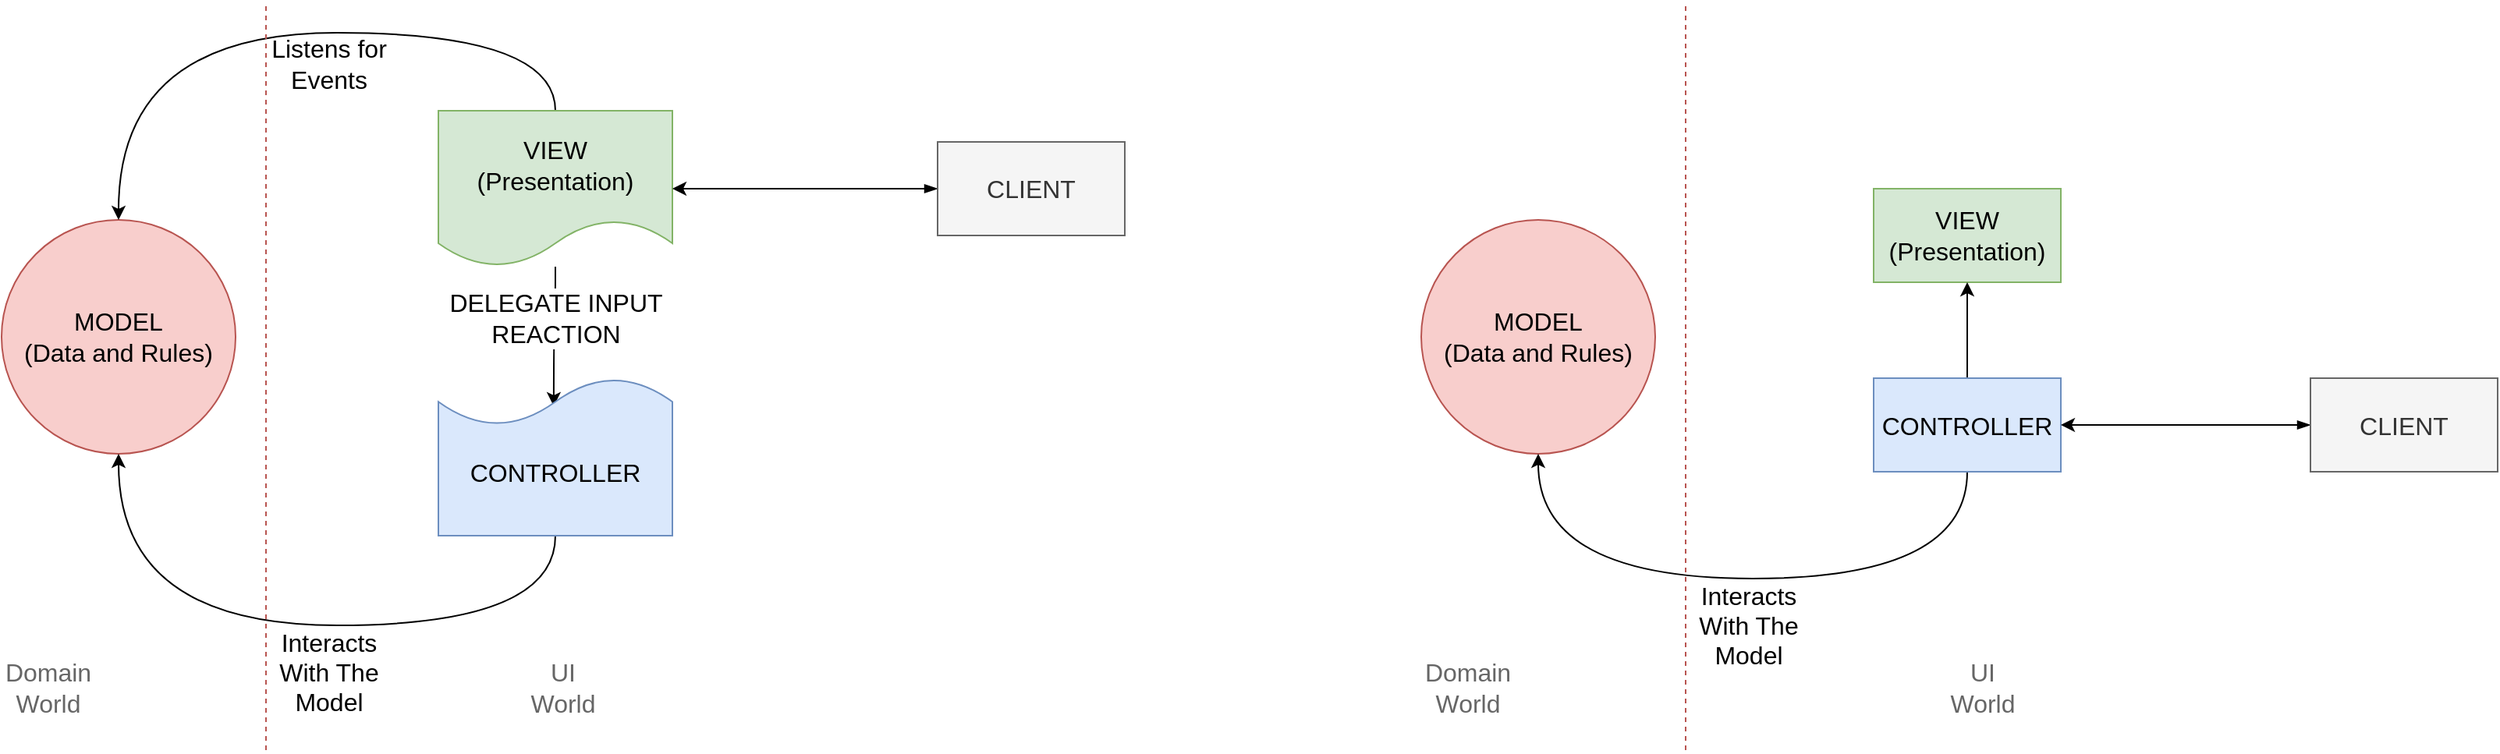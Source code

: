 <mxfile version="12.1.7" type="device" pages="1"><diagram id="UtZNriQ6EV1otuIluEWR" name="Page-1"><mxGraphModel dx="1106" dy="860" grid="1" gridSize="10" guides="1" tooltips="1" connect="1" arrows="1" fold="1" page="0" pageScale="1" pageWidth="827" pageHeight="1169" math="0" shadow="0"><root><mxCell id="0"/><mxCell id="1" parent="0"/><mxCell id="mliF60kj-M1FM0bWrc0o-1" value="MODEL&lt;br style=&quot;font-size: 16px;&quot;&gt;(Data and Rules)" style="ellipse;whiteSpace=wrap;html=1;aspect=fixed;fillColor=#f8cecc;strokeColor=#b85450;fontSize=16;" vertex="1" parent="1"><mxGeometry x="40" y="190" width="150" height="150" as="geometry"/></mxCell><mxCell id="mliF60kj-M1FM0bWrc0o-8" style="edgeStyle=orthogonalEdgeStyle;rounded=0;orthogonalLoop=1;jettySize=auto;html=1;entryX=0.5;entryY=0;entryDx=0;entryDy=0;exitX=0.5;exitY=0;exitDx=0;exitDy=0;curved=1;fontStyle=1" edge="1" parent="1" source="mliF60kj-M1FM0bWrc0o-3" target="mliF60kj-M1FM0bWrc0o-1"><mxGeometry relative="1" as="geometry"><Array as="points"><mxPoint x="395" y="70"/><mxPoint x="115" y="70"/></Array></mxGeometry></mxCell><mxCell id="mliF60kj-M1FM0bWrc0o-39" style="edgeStyle=orthogonalEdgeStyle;curved=1;rounded=0;orthogonalLoop=1;jettySize=auto;html=1;entryX=0.507;entryY=0.822;entryDx=0;entryDy=0;entryPerimeter=0;fontSize=16;fontColor=#CC0000;" edge="1" parent="1" source="mliF60kj-M1FM0bWrc0o-3" target="mliF60kj-M1FM0bWrc0o-4"><mxGeometry relative="1" as="geometry"/></mxCell><mxCell id="mliF60kj-M1FM0bWrc0o-40" value="DELEGATE INPUT&lt;br&gt;REACTION" style="text;html=1;resizable=0;points=[];align=center;verticalAlign=middle;labelBackgroundColor=#ffffff;fontSize=16;fontColor=#000000;" vertex="1" connectable="0" parent="mliF60kj-M1FM0bWrc0o-39"><mxGeometry x="-0.267" relative="1" as="geometry"><mxPoint as="offset"/></mxGeometry></mxCell><mxCell id="mliF60kj-M1FM0bWrc0o-3" value="VIEW&lt;br style=&quot;font-size: 16px;&quot;&gt;(Presentation)" style="shape=document;whiteSpace=wrap;html=1;boundedLbl=1;fillColor=#d5e8d4;strokeColor=#82b366;fontSize=16;" vertex="1" parent="1"><mxGeometry x="320" y="120" width="150" height="100" as="geometry"/></mxCell><mxCell id="mliF60kj-M1FM0bWrc0o-10" style="edgeStyle=orthogonalEdgeStyle;curved=1;rounded=0;orthogonalLoop=1;jettySize=auto;html=1;entryX=0.5;entryY=1;entryDx=0;entryDy=0;exitX=0.5;exitY=0;exitDx=0;exitDy=0;" edge="1" parent="1" source="mliF60kj-M1FM0bWrc0o-4" target="mliF60kj-M1FM0bWrc0o-1"><mxGeometry relative="1" as="geometry"><Array as="points"><mxPoint x="395" y="450"/><mxPoint x="115" y="450"/></Array></mxGeometry></mxCell><mxCell id="mliF60kj-M1FM0bWrc0o-4" value="" style="shape=document;whiteSpace=wrap;html=1;boundedLbl=1;rotation=-180;horizontal=1;fillColor=#dae8fc;strokeColor=#6c8ebf;" vertex="1" parent="1"><mxGeometry x="320" y="291.5" width="150" height="101" as="geometry"/></mxCell><mxCell id="mliF60kj-M1FM0bWrc0o-5" value="&lt;span style=&quot;font-size: 16px&quot;&gt;CONTROLLER&lt;br style=&quot;font-size: 16px&quot;&gt;&lt;/span&gt;" style="text;html=1;fillColor=none;align=center;verticalAlign=middle;whiteSpace=wrap;rounded=0;fontStyle=0;fontColor=#000000;labelBackgroundColor=none;fontSize=16;" vertex="1" parent="1"><mxGeometry x="340" y="342" width="110" height="20" as="geometry"/></mxCell><mxCell id="mliF60kj-M1FM0bWrc0o-9" value="Listens for Events" style="text;html=1;strokeColor=none;fillColor=none;align=center;verticalAlign=middle;whiteSpace=wrap;rounded=0;fontSize=16;" vertex="1" parent="1"><mxGeometry x="210" y="80" width="80" height="20" as="geometry"/></mxCell><mxCell id="mliF60kj-M1FM0bWrc0o-11" value="" style="endArrow=none;dashed=1;html=1;fontColor=#CC0000;gradientColor=#ea6b66;fillColor=#f8cecc;strokeColor=#b85450;" edge="1" parent="1"><mxGeometry width="50" height="50" relative="1" as="geometry"><mxPoint x="209.5" y="530" as="sourcePoint"/><mxPoint x="209.5" y="50" as="targetPoint"/></mxGeometry></mxCell><mxCell id="mliF60kj-M1FM0bWrc0o-12" value="&lt;span style=&quot;white-space: normal&quot;&gt;Interacts With The Model&lt;/span&gt;" style="text;html=1;strokeColor=none;fillColor=none;align=center;verticalAlign=middle;whiteSpace=wrap;rounded=0;fontSize=16;" vertex="1" parent="1"><mxGeometry x="210" y="470" width="80" height="20" as="geometry"/></mxCell><mxCell id="mliF60kj-M1FM0bWrc0o-13" value="Domain World" style="text;html=1;strokeColor=none;fillColor=none;align=center;verticalAlign=middle;whiteSpace=wrap;rounded=0;labelBackgroundColor=none;fontColor=#666666;fontSize=16;" vertex="1" parent="1"><mxGeometry x="50" y="480" width="40" height="20" as="geometry"/></mxCell><mxCell id="mliF60kj-M1FM0bWrc0o-14" value="UI World" style="text;html=1;strokeColor=none;fillColor=none;align=center;verticalAlign=middle;whiteSpace=wrap;rounded=0;labelBackgroundColor=none;fontColor=#666666;fontSize=16;" vertex="1" parent="1"><mxGeometry x="380" y="480" width="40" height="20" as="geometry"/></mxCell><mxCell id="mliF60kj-M1FM0bWrc0o-18" value="MODEL&lt;br style=&quot;font-size: 16px;&quot;&gt;(Data and Rules)" style="ellipse;whiteSpace=wrap;html=1;aspect=fixed;fillColor=#f8cecc;strokeColor=#b85450;fontSize=16;" vertex="1" parent="1"><mxGeometry x="950" y="190" width="150" height="150" as="geometry"/></mxCell><mxCell id="mliF60kj-M1FM0bWrc0o-21" style="edgeStyle=orthogonalEdgeStyle;curved=1;rounded=0;orthogonalLoop=1;jettySize=auto;html=1;entryX=0.5;entryY=1;entryDx=0;entryDy=0;exitX=0.5;exitY=1;exitDx=0;exitDy=0;" edge="1" parent="1" source="mliF60kj-M1FM0bWrc0o-33" target="mliF60kj-M1FM0bWrc0o-18"><mxGeometry relative="1" as="geometry"><Array as="points"><mxPoint x="1300" y="420"/><mxPoint x="1025" y="420"/></Array><mxPoint x="1380" y="450" as="sourcePoint"/></mxGeometry></mxCell><mxCell id="mliF60kj-M1FM0bWrc0o-25" value="" style="endArrow=none;dashed=1;html=1;fontColor=#CC0000;gradientColor=#ea6b66;fillColor=#f8cecc;strokeColor=#b85450;" edge="1" parent="1"><mxGeometry width="50" height="50" relative="1" as="geometry"><mxPoint x="1119.5" y="530" as="sourcePoint"/><mxPoint x="1119.5" y="50" as="targetPoint"/></mxGeometry></mxCell><mxCell id="mliF60kj-M1FM0bWrc0o-26" value="Interacts With The Model" style="text;html=1;strokeColor=none;fillColor=none;align=center;verticalAlign=middle;whiteSpace=wrap;rounded=0;fontSize=16;" vertex="1" parent="1"><mxGeometry x="1120" y="440" width="80" height="20" as="geometry"/></mxCell><mxCell id="mliF60kj-M1FM0bWrc0o-27" value="Domain World" style="text;html=1;strokeColor=none;fillColor=none;align=center;verticalAlign=middle;whiteSpace=wrap;rounded=0;labelBackgroundColor=none;fontColor=#666666;fontSize=16;" vertex="1" parent="1"><mxGeometry x="960" y="480" width="40" height="20" as="geometry"/></mxCell><mxCell id="mliF60kj-M1FM0bWrc0o-28" value="UI World" style="text;html=1;strokeColor=none;fillColor=none;align=center;verticalAlign=middle;whiteSpace=wrap;rounded=0;labelBackgroundColor=none;fontColor=#666666;fontSize=16;" vertex="1" parent="1"><mxGeometry x="1290" y="480" width="40" height="20" as="geometry"/></mxCell><mxCell id="mliF60kj-M1FM0bWrc0o-30" value="&lt;span style=&quot;color: rgb(0 , 0 , 0) ; white-space: normal&quot;&gt;VIEW&lt;/span&gt;&lt;br style=&quot;color: rgb(0 , 0 , 0) ; white-space: normal&quot;&gt;&lt;span style=&quot;color: rgb(0 , 0 , 0) ; white-space: normal&quot;&gt;(Presentation)&lt;/span&gt;" style="rounded=0;whiteSpace=wrap;html=1;labelBackgroundColor=none;fontSize=16;fillColor=#d5e8d4;strokeColor=#82b366;" vertex="1" parent="1"><mxGeometry x="1240" y="170" width="120" height="60" as="geometry"/></mxCell><mxCell id="mliF60kj-M1FM0bWrc0o-34" style="edgeStyle=orthogonalEdgeStyle;curved=1;rounded=0;orthogonalLoop=1;jettySize=auto;html=1;entryX=0.5;entryY=1;entryDx=0;entryDy=0;fontSize=16;fontColor=#CC0000;" edge="1" parent="1" source="mliF60kj-M1FM0bWrc0o-33" target="mliF60kj-M1FM0bWrc0o-30"><mxGeometry relative="1" as="geometry"/></mxCell><mxCell id="mliF60kj-M1FM0bWrc0o-33" value="CONTROLLER" style="rounded=0;whiteSpace=wrap;html=1;labelBackgroundColor=none;fontSize=16;fillColor=#dae8fc;strokeColor=#6c8ebf;" vertex="1" parent="1"><mxGeometry x="1240" y="291.5" width="120" height="60" as="geometry"/></mxCell><mxCell id="mliF60kj-M1FM0bWrc0o-38" style="edgeStyle=orthogonalEdgeStyle;curved=1;rounded=0;orthogonalLoop=1;jettySize=auto;html=1;entryX=1;entryY=0.5;entryDx=0;entryDy=0;fontSize=16;fontColor=#CC0000;startArrow=blockThin;startFill=1;" edge="1" parent="1" source="mliF60kj-M1FM0bWrc0o-37" target="mliF60kj-M1FM0bWrc0o-33"><mxGeometry relative="1" as="geometry"/></mxCell><mxCell id="mliF60kj-M1FM0bWrc0o-37" value="CLIENT" style="rounded=0;whiteSpace=wrap;html=1;labelBackgroundColor=none;fontSize=16;fillColor=#f5f5f5;strokeColor=#666666;fontColor=#333333;" vertex="1" parent="1"><mxGeometry x="1520" y="291.5" width="120" height="60" as="geometry"/></mxCell><mxCell id="mliF60kj-M1FM0bWrc0o-42" style="edgeStyle=orthogonalEdgeStyle;curved=1;rounded=0;orthogonalLoop=1;jettySize=auto;html=1;entryX=1;entryY=0.5;entryDx=0;entryDy=0;fontSize=16;fontColor=#CC0000;startArrow=blockThin;startFill=1;" edge="1" parent="1" source="mliF60kj-M1FM0bWrc0o-43" target="mliF60kj-M1FM0bWrc0o-3"><mxGeometry relative="1" as="geometry"><mxPoint x="480" y="160.5" as="targetPoint"/></mxGeometry></mxCell><mxCell id="mliF60kj-M1FM0bWrc0o-43" value="CLIENT" style="rounded=0;whiteSpace=wrap;html=1;labelBackgroundColor=none;fontSize=16;fillColor=#f5f5f5;strokeColor=#666666;fontColor=#333333;" vertex="1" parent="1"><mxGeometry x="640" y="140" width="120" height="60" as="geometry"/></mxCell></root></mxGraphModel></diagram></mxfile>